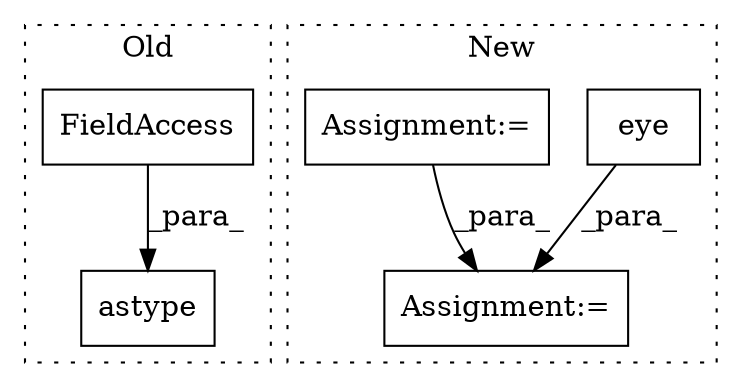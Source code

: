 digraph G {
subgraph cluster0 {
1 [label="astype" a="32" s="5347,5367" l="7,1" shape="box"];
5 [label="FieldAccess" a="22" s="5354" l="13" shape="box"];
label = "Old";
style="dotted";
}
subgraph cluster1 {
2 [label="eye" a="32" s="5596,5620" l="4,1" shape="box"];
3 [label="Assignment:=" a="7" s="5736" l="1" shape="box"];
4 [label="Assignment:=" a="7" s="5516" l="1" shape="box"];
label = "New";
style="dotted";
}
2 -> 3 [label="_para_"];
4 -> 3 [label="_para_"];
5 -> 1 [label="_para_"];
}